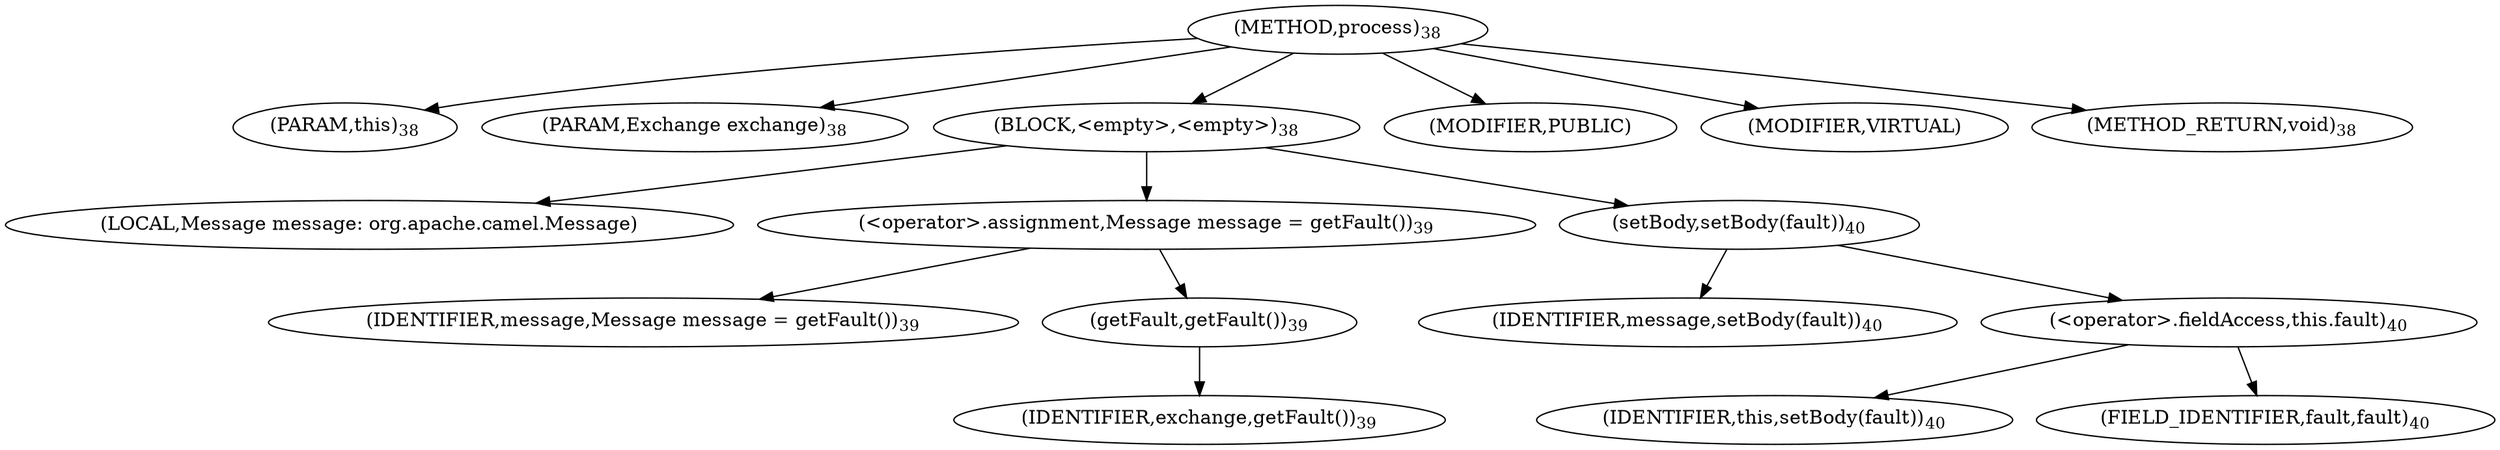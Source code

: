 digraph "process" {  
"32" [label = <(METHOD,process)<SUB>38</SUB>> ]
"33" [label = <(PARAM,this)<SUB>38</SUB>> ]
"34" [label = <(PARAM,Exchange exchange)<SUB>38</SUB>> ]
"35" [label = <(BLOCK,&lt;empty&gt;,&lt;empty&gt;)<SUB>38</SUB>> ]
"36" [label = <(LOCAL,Message message: org.apache.camel.Message)> ]
"37" [label = <(&lt;operator&gt;.assignment,Message message = getFault())<SUB>39</SUB>> ]
"38" [label = <(IDENTIFIER,message,Message message = getFault())<SUB>39</SUB>> ]
"39" [label = <(getFault,getFault())<SUB>39</SUB>> ]
"40" [label = <(IDENTIFIER,exchange,getFault())<SUB>39</SUB>> ]
"41" [label = <(setBody,setBody(fault))<SUB>40</SUB>> ]
"42" [label = <(IDENTIFIER,message,setBody(fault))<SUB>40</SUB>> ]
"43" [label = <(&lt;operator&gt;.fieldAccess,this.fault)<SUB>40</SUB>> ]
"44" [label = <(IDENTIFIER,this,setBody(fault))<SUB>40</SUB>> ]
"45" [label = <(FIELD_IDENTIFIER,fault,fault)<SUB>40</SUB>> ]
"46" [label = <(MODIFIER,PUBLIC)> ]
"47" [label = <(MODIFIER,VIRTUAL)> ]
"48" [label = <(METHOD_RETURN,void)<SUB>38</SUB>> ]
  "32" -> "33" 
  "32" -> "34" 
  "32" -> "35" 
  "32" -> "46" 
  "32" -> "47" 
  "32" -> "48" 
  "35" -> "36" 
  "35" -> "37" 
  "35" -> "41" 
  "37" -> "38" 
  "37" -> "39" 
  "39" -> "40" 
  "41" -> "42" 
  "41" -> "43" 
  "43" -> "44" 
  "43" -> "45" 
}
